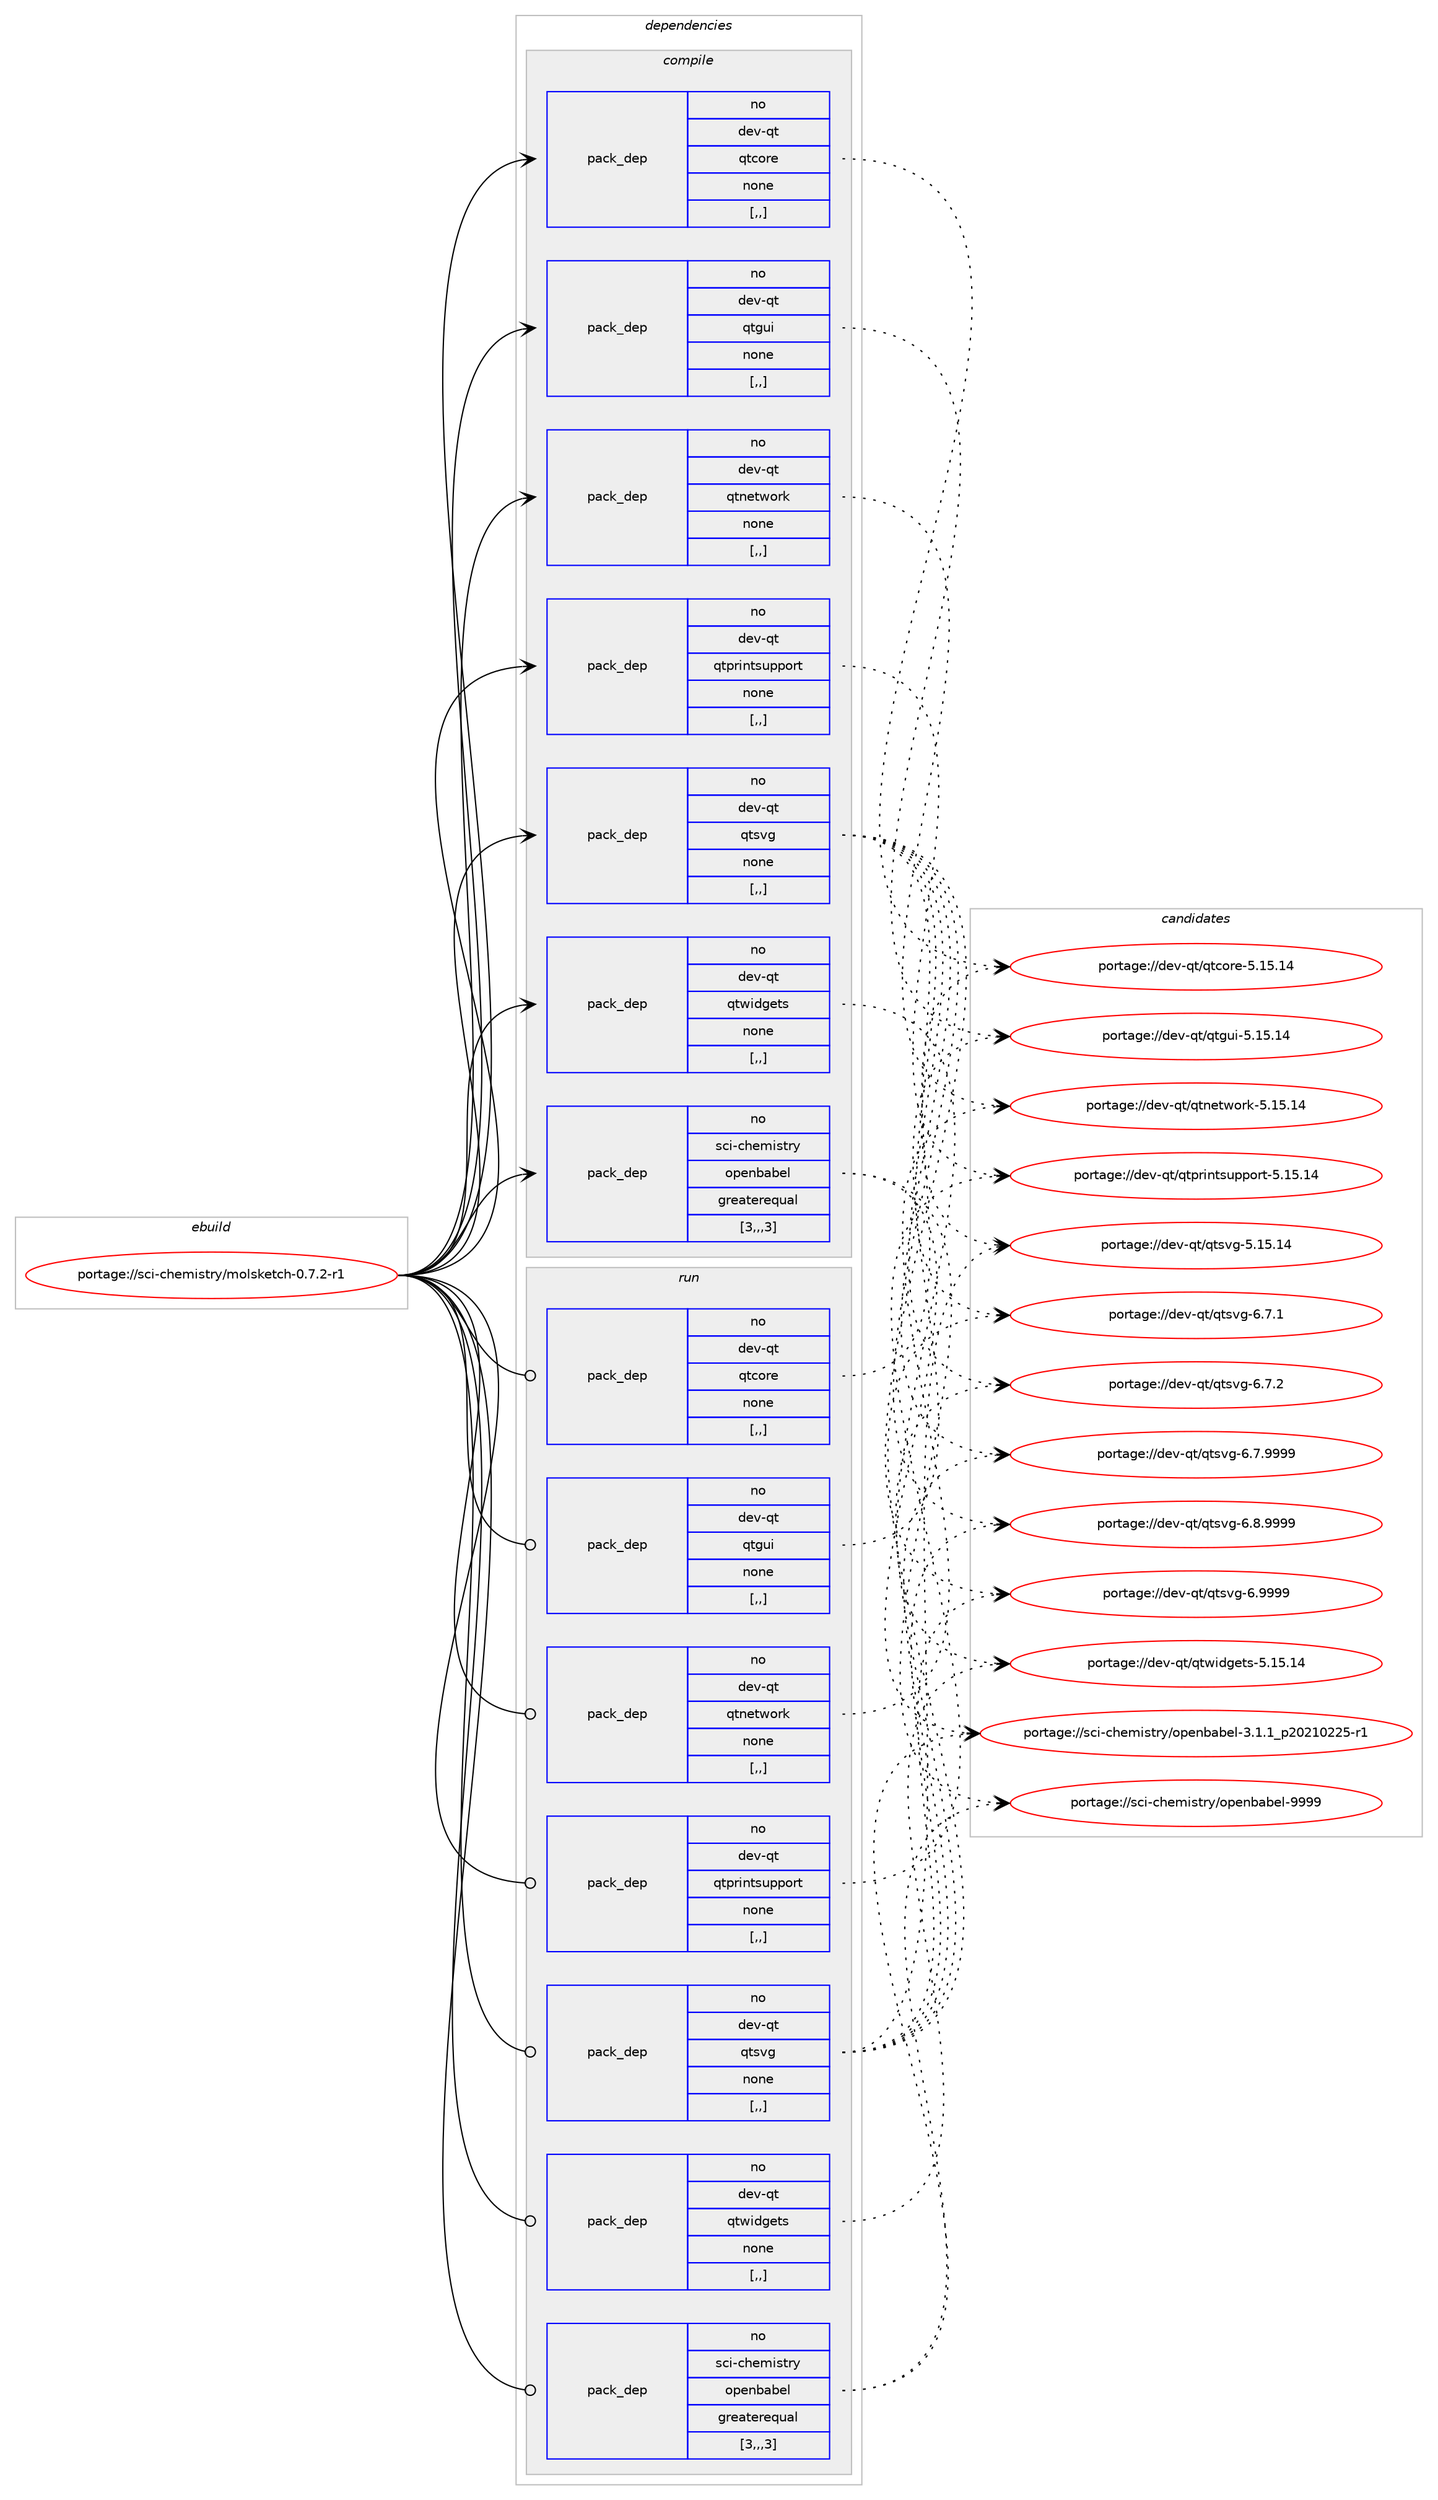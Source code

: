digraph prolog {

# *************
# Graph options
# *************

newrank=true;
concentrate=true;
compound=true;
graph [rankdir=LR,fontname=Helvetica,fontsize=10,ranksep=1.5];#, ranksep=2.5, nodesep=0.2];
edge  [arrowhead=vee];
node  [fontname=Helvetica,fontsize=10];

# **********
# The ebuild
# **********

subgraph cluster_leftcol {
color=gray;
rank=same;
label=<<i>ebuild</i>>;
id [label="portage://sci-chemistry/molsketch-0.7.2-r1", color=red, width=4, href="../sci-chemistry/molsketch-0.7.2-r1.svg"];
}

# ****************
# The dependencies
# ****************

subgraph cluster_midcol {
color=gray;
label=<<i>dependencies</i>>;
subgraph cluster_compile {
fillcolor="#eeeeee";
style=filled;
label=<<i>compile</i>>;
subgraph pack280327 {
dependency384881 [label=<<TABLE BORDER="0" CELLBORDER="1" CELLSPACING="0" CELLPADDING="4" WIDTH="220"><TR><TD ROWSPAN="6" CELLPADDING="30">pack_dep</TD></TR><TR><TD WIDTH="110">no</TD></TR><TR><TD>dev-qt</TD></TR><TR><TD>qtcore</TD></TR><TR><TD>none</TD></TR><TR><TD>[,,]</TD></TR></TABLE>>, shape=none, color=blue];
}
id:e -> dependency384881:w [weight=20,style="solid",arrowhead="vee"];
subgraph pack280328 {
dependency384882 [label=<<TABLE BORDER="0" CELLBORDER="1" CELLSPACING="0" CELLPADDING="4" WIDTH="220"><TR><TD ROWSPAN="6" CELLPADDING="30">pack_dep</TD></TR><TR><TD WIDTH="110">no</TD></TR><TR><TD>dev-qt</TD></TR><TR><TD>qtgui</TD></TR><TR><TD>none</TD></TR><TR><TD>[,,]</TD></TR></TABLE>>, shape=none, color=blue];
}
id:e -> dependency384882:w [weight=20,style="solid",arrowhead="vee"];
subgraph pack280329 {
dependency384883 [label=<<TABLE BORDER="0" CELLBORDER="1" CELLSPACING="0" CELLPADDING="4" WIDTH="220"><TR><TD ROWSPAN="6" CELLPADDING="30">pack_dep</TD></TR><TR><TD WIDTH="110">no</TD></TR><TR><TD>dev-qt</TD></TR><TR><TD>qtnetwork</TD></TR><TR><TD>none</TD></TR><TR><TD>[,,]</TD></TR></TABLE>>, shape=none, color=blue];
}
id:e -> dependency384883:w [weight=20,style="solid",arrowhead="vee"];
subgraph pack280330 {
dependency384884 [label=<<TABLE BORDER="0" CELLBORDER="1" CELLSPACING="0" CELLPADDING="4" WIDTH="220"><TR><TD ROWSPAN="6" CELLPADDING="30">pack_dep</TD></TR><TR><TD WIDTH="110">no</TD></TR><TR><TD>dev-qt</TD></TR><TR><TD>qtprintsupport</TD></TR><TR><TD>none</TD></TR><TR><TD>[,,]</TD></TR></TABLE>>, shape=none, color=blue];
}
id:e -> dependency384884:w [weight=20,style="solid",arrowhead="vee"];
subgraph pack280331 {
dependency384885 [label=<<TABLE BORDER="0" CELLBORDER="1" CELLSPACING="0" CELLPADDING="4" WIDTH="220"><TR><TD ROWSPAN="6" CELLPADDING="30">pack_dep</TD></TR><TR><TD WIDTH="110">no</TD></TR><TR><TD>dev-qt</TD></TR><TR><TD>qtsvg</TD></TR><TR><TD>none</TD></TR><TR><TD>[,,]</TD></TR></TABLE>>, shape=none, color=blue];
}
id:e -> dependency384885:w [weight=20,style="solid",arrowhead="vee"];
subgraph pack280332 {
dependency384886 [label=<<TABLE BORDER="0" CELLBORDER="1" CELLSPACING="0" CELLPADDING="4" WIDTH="220"><TR><TD ROWSPAN="6" CELLPADDING="30">pack_dep</TD></TR><TR><TD WIDTH="110">no</TD></TR><TR><TD>dev-qt</TD></TR><TR><TD>qtwidgets</TD></TR><TR><TD>none</TD></TR><TR><TD>[,,]</TD></TR></TABLE>>, shape=none, color=blue];
}
id:e -> dependency384886:w [weight=20,style="solid",arrowhead="vee"];
subgraph pack280333 {
dependency384887 [label=<<TABLE BORDER="0" CELLBORDER="1" CELLSPACING="0" CELLPADDING="4" WIDTH="220"><TR><TD ROWSPAN="6" CELLPADDING="30">pack_dep</TD></TR><TR><TD WIDTH="110">no</TD></TR><TR><TD>sci-chemistry</TD></TR><TR><TD>openbabel</TD></TR><TR><TD>greaterequal</TD></TR><TR><TD>[3,,,3]</TD></TR></TABLE>>, shape=none, color=blue];
}
id:e -> dependency384887:w [weight=20,style="solid",arrowhead="vee"];
}
subgraph cluster_compileandrun {
fillcolor="#eeeeee";
style=filled;
label=<<i>compile and run</i>>;
}
subgraph cluster_run {
fillcolor="#eeeeee";
style=filled;
label=<<i>run</i>>;
subgraph pack280334 {
dependency384888 [label=<<TABLE BORDER="0" CELLBORDER="1" CELLSPACING="0" CELLPADDING="4" WIDTH="220"><TR><TD ROWSPAN="6" CELLPADDING="30">pack_dep</TD></TR><TR><TD WIDTH="110">no</TD></TR><TR><TD>dev-qt</TD></TR><TR><TD>qtcore</TD></TR><TR><TD>none</TD></TR><TR><TD>[,,]</TD></TR></TABLE>>, shape=none, color=blue];
}
id:e -> dependency384888:w [weight=20,style="solid",arrowhead="odot"];
subgraph pack280335 {
dependency384889 [label=<<TABLE BORDER="0" CELLBORDER="1" CELLSPACING="0" CELLPADDING="4" WIDTH="220"><TR><TD ROWSPAN="6" CELLPADDING="30">pack_dep</TD></TR><TR><TD WIDTH="110">no</TD></TR><TR><TD>dev-qt</TD></TR><TR><TD>qtgui</TD></TR><TR><TD>none</TD></TR><TR><TD>[,,]</TD></TR></TABLE>>, shape=none, color=blue];
}
id:e -> dependency384889:w [weight=20,style="solid",arrowhead="odot"];
subgraph pack280336 {
dependency384890 [label=<<TABLE BORDER="0" CELLBORDER="1" CELLSPACING="0" CELLPADDING="4" WIDTH="220"><TR><TD ROWSPAN="6" CELLPADDING="30">pack_dep</TD></TR><TR><TD WIDTH="110">no</TD></TR><TR><TD>dev-qt</TD></TR><TR><TD>qtnetwork</TD></TR><TR><TD>none</TD></TR><TR><TD>[,,]</TD></TR></TABLE>>, shape=none, color=blue];
}
id:e -> dependency384890:w [weight=20,style="solid",arrowhead="odot"];
subgraph pack280337 {
dependency384891 [label=<<TABLE BORDER="0" CELLBORDER="1" CELLSPACING="0" CELLPADDING="4" WIDTH="220"><TR><TD ROWSPAN="6" CELLPADDING="30">pack_dep</TD></TR><TR><TD WIDTH="110">no</TD></TR><TR><TD>dev-qt</TD></TR><TR><TD>qtprintsupport</TD></TR><TR><TD>none</TD></TR><TR><TD>[,,]</TD></TR></TABLE>>, shape=none, color=blue];
}
id:e -> dependency384891:w [weight=20,style="solid",arrowhead="odot"];
subgraph pack280338 {
dependency384892 [label=<<TABLE BORDER="0" CELLBORDER="1" CELLSPACING="0" CELLPADDING="4" WIDTH="220"><TR><TD ROWSPAN="6" CELLPADDING="30">pack_dep</TD></TR><TR><TD WIDTH="110">no</TD></TR><TR><TD>dev-qt</TD></TR><TR><TD>qtsvg</TD></TR><TR><TD>none</TD></TR><TR><TD>[,,]</TD></TR></TABLE>>, shape=none, color=blue];
}
id:e -> dependency384892:w [weight=20,style="solid",arrowhead="odot"];
subgraph pack280339 {
dependency384893 [label=<<TABLE BORDER="0" CELLBORDER="1" CELLSPACING="0" CELLPADDING="4" WIDTH="220"><TR><TD ROWSPAN="6" CELLPADDING="30">pack_dep</TD></TR><TR><TD WIDTH="110">no</TD></TR><TR><TD>dev-qt</TD></TR><TR><TD>qtwidgets</TD></TR><TR><TD>none</TD></TR><TR><TD>[,,]</TD></TR></TABLE>>, shape=none, color=blue];
}
id:e -> dependency384893:w [weight=20,style="solid",arrowhead="odot"];
subgraph pack280340 {
dependency384894 [label=<<TABLE BORDER="0" CELLBORDER="1" CELLSPACING="0" CELLPADDING="4" WIDTH="220"><TR><TD ROWSPAN="6" CELLPADDING="30">pack_dep</TD></TR><TR><TD WIDTH="110">no</TD></TR><TR><TD>sci-chemistry</TD></TR><TR><TD>openbabel</TD></TR><TR><TD>greaterequal</TD></TR><TR><TD>[3,,,3]</TD></TR></TABLE>>, shape=none, color=blue];
}
id:e -> dependency384894:w [weight=20,style="solid",arrowhead="odot"];
}
}

# **************
# The candidates
# **************

subgraph cluster_choices {
rank=same;
color=gray;
label=<<i>candidates</i>>;

subgraph choice280327 {
color=black;
nodesep=1;
choice1001011184511311647113116991111141014553464953464952 [label="portage://dev-qt/qtcore-5.15.14", color=red, width=4,href="../dev-qt/qtcore-5.15.14.svg"];
dependency384881:e -> choice1001011184511311647113116991111141014553464953464952:w [style=dotted,weight="100"];
}
subgraph choice280328 {
color=black;
nodesep=1;
choice10010111845113116471131161031171054553464953464952 [label="portage://dev-qt/qtgui-5.15.14", color=red, width=4,href="../dev-qt/qtgui-5.15.14.svg"];
dependency384882:e -> choice10010111845113116471131161031171054553464953464952:w [style=dotted,weight="100"];
}
subgraph choice280329 {
color=black;
nodesep=1;
choice10010111845113116471131161101011161191111141074553464953464952 [label="portage://dev-qt/qtnetwork-5.15.14", color=red, width=4,href="../dev-qt/qtnetwork-5.15.14.svg"];
dependency384883:e -> choice10010111845113116471131161101011161191111141074553464953464952:w [style=dotted,weight="100"];
}
subgraph choice280330 {
color=black;
nodesep=1;
choice10010111845113116471131161121141051101161151171121121111141164553464953464952 [label="portage://dev-qt/qtprintsupport-5.15.14", color=red, width=4,href="../dev-qt/qtprintsupport-5.15.14.svg"];
dependency384884:e -> choice10010111845113116471131161121141051101161151171121121111141164553464953464952:w [style=dotted,weight="100"];
}
subgraph choice280331 {
color=black;
nodesep=1;
choice10010111845113116471131161151181034553464953464952 [label="portage://dev-qt/qtsvg-5.15.14", color=red, width=4,href="../dev-qt/qtsvg-5.15.14.svg"];
choice1001011184511311647113116115118103455446554649 [label="portage://dev-qt/qtsvg-6.7.1", color=red, width=4,href="../dev-qt/qtsvg-6.7.1.svg"];
choice1001011184511311647113116115118103455446554650 [label="portage://dev-qt/qtsvg-6.7.2", color=red, width=4,href="../dev-qt/qtsvg-6.7.2.svg"];
choice1001011184511311647113116115118103455446554657575757 [label="portage://dev-qt/qtsvg-6.7.9999", color=red, width=4,href="../dev-qt/qtsvg-6.7.9999.svg"];
choice1001011184511311647113116115118103455446564657575757 [label="portage://dev-qt/qtsvg-6.8.9999", color=red, width=4,href="../dev-qt/qtsvg-6.8.9999.svg"];
choice100101118451131164711311611511810345544657575757 [label="portage://dev-qt/qtsvg-6.9999", color=red, width=4,href="../dev-qt/qtsvg-6.9999.svg"];
dependency384885:e -> choice10010111845113116471131161151181034553464953464952:w [style=dotted,weight="100"];
dependency384885:e -> choice1001011184511311647113116115118103455446554649:w [style=dotted,weight="100"];
dependency384885:e -> choice1001011184511311647113116115118103455446554650:w [style=dotted,weight="100"];
dependency384885:e -> choice1001011184511311647113116115118103455446554657575757:w [style=dotted,weight="100"];
dependency384885:e -> choice1001011184511311647113116115118103455446564657575757:w [style=dotted,weight="100"];
dependency384885:e -> choice100101118451131164711311611511810345544657575757:w [style=dotted,weight="100"];
}
subgraph choice280332 {
color=black;
nodesep=1;
choice10010111845113116471131161191051001031011161154553464953464952 [label="portage://dev-qt/qtwidgets-5.15.14", color=red, width=4,href="../dev-qt/qtwidgets-5.15.14.svg"];
dependency384886:e -> choice10010111845113116471131161191051001031011161154553464953464952:w [style=dotted,weight="100"];
}
subgraph choice280333 {
color=black;
nodesep=1;
choice115991054599104101109105115116114121471111121011109897981011084551464946499511250485049485050534511449 [label="portage://sci-chemistry/openbabel-3.1.1_p20210225-r1", color=red, width=4,href="../sci-chemistry/openbabel-3.1.1_p20210225-r1.svg"];
choice115991054599104101109105115116114121471111121011109897981011084557575757 [label="portage://sci-chemistry/openbabel-9999", color=red, width=4,href="../sci-chemistry/openbabel-9999.svg"];
dependency384887:e -> choice115991054599104101109105115116114121471111121011109897981011084551464946499511250485049485050534511449:w [style=dotted,weight="100"];
dependency384887:e -> choice115991054599104101109105115116114121471111121011109897981011084557575757:w [style=dotted,weight="100"];
}
subgraph choice280334 {
color=black;
nodesep=1;
choice1001011184511311647113116991111141014553464953464952 [label="portage://dev-qt/qtcore-5.15.14", color=red, width=4,href="../dev-qt/qtcore-5.15.14.svg"];
dependency384888:e -> choice1001011184511311647113116991111141014553464953464952:w [style=dotted,weight="100"];
}
subgraph choice280335 {
color=black;
nodesep=1;
choice10010111845113116471131161031171054553464953464952 [label="portage://dev-qt/qtgui-5.15.14", color=red, width=4,href="../dev-qt/qtgui-5.15.14.svg"];
dependency384889:e -> choice10010111845113116471131161031171054553464953464952:w [style=dotted,weight="100"];
}
subgraph choice280336 {
color=black;
nodesep=1;
choice10010111845113116471131161101011161191111141074553464953464952 [label="portage://dev-qt/qtnetwork-5.15.14", color=red, width=4,href="../dev-qt/qtnetwork-5.15.14.svg"];
dependency384890:e -> choice10010111845113116471131161101011161191111141074553464953464952:w [style=dotted,weight="100"];
}
subgraph choice280337 {
color=black;
nodesep=1;
choice10010111845113116471131161121141051101161151171121121111141164553464953464952 [label="portage://dev-qt/qtprintsupport-5.15.14", color=red, width=4,href="../dev-qt/qtprintsupport-5.15.14.svg"];
dependency384891:e -> choice10010111845113116471131161121141051101161151171121121111141164553464953464952:w [style=dotted,weight="100"];
}
subgraph choice280338 {
color=black;
nodesep=1;
choice10010111845113116471131161151181034553464953464952 [label="portage://dev-qt/qtsvg-5.15.14", color=red, width=4,href="../dev-qt/qtsvg-5.15.14.svg"];
choice1001011184511311647113116115118103455446554649 [label="portage://dev-qt/qtsvg-6.7.1", color=red, width=4,href="../dev-qt/qtsvg-6.7.1.svg"];
choice1001011184511311647113116115118103455446554650 [label="portage://dev-qt/qtsvg-6.7.2", color=red, width=4,href="../dev-qt/qtsvg-6.7.2.svg"];
choice1001011184511311647113116115118103455446554657575757 [label="portage://dev-qt/qtsvg-6.7.9999", color=red, width=4,href="../dev-qt/qtsvg-6.7.9999.svg"];
choice1001011184511311647113116115118103455446564657575757 [label="portage://dev-qt/qtsvg-6.8.9999", color=red, width=4,href="../dev-qt/qtsvg-6.8.9999.svg"];
choice100101118451131164711311611511810345544657575757 [label="portage://dev-qt/qtsvg-6.9999", color=red, width=4,href="../dev-qt/qtsvg-6.9999.svg"];
dependency384892:e -> choice10010111845113116471131161151181034553464953464952:w [style=dotted,weight="100"];
dependency384892:e -> choice1001011184511311647113116115118103455446554649:w [style=dotted,weight="100"];
dependency384892:e -> choice1001011184511311647113116115118103455446554650:w [style=dotted,weight="100"];
dependency384892:e -> choice1001011184511311647113116115118103455446554657575757:w [style=dotted,weight="100"];
dependency384892:e -> choice1001011184511311647113116115118103455446564657575757:w [style=dotted,weight="100"];
dependency384892:e -> choice100101118451131164711311611511810345544657575757:w [style=dotted,weight="100"];
}
subgraph choice280339 {
color=black;
nodesep=1;
choice10010111845113116471131161191051001031011161154553464953464952 [label="portage://dev-qt/qtwidgets-5.15.14", color=red, width=4,href="../dev-qt/qtwidgets-5.15.14.svg"];
dependency384893:e -> choice10010111845113116471131161191051001031011161154553464953464952:w [style=dotted,weight="100"];
}
subgraph choice280340 {
color=black;
nodesep=1;
choice115991054599104101109105115116114121471111121011109897981011084551464946499511250485049485050534511449 [label="portage://sci-chemistry/openbabel-3.1.1_p20210225-r1", color=red, width=4,href="../sci-chemistry/openbabel-3.1.1_p20210225-r1.svg"];
choice115991054599104101109105115116114121471111121011109897981011084557575757 [label="portage://sci-chemistry/openbabel-9999", color=red, width=4,href="../sci-chemistry/openbabel-9999.svg"];
dependency384894:e -> choice115991054599104101109105115116114121471111121011109897981011084551464946499511250485049485050534511449:w [style=dotted,weight="100"];
dependency384894:e -> choice115991054599104101109105115116114121471111121011109897981011084557575757:w [style=dotted,weight="100"];
}
}

}
